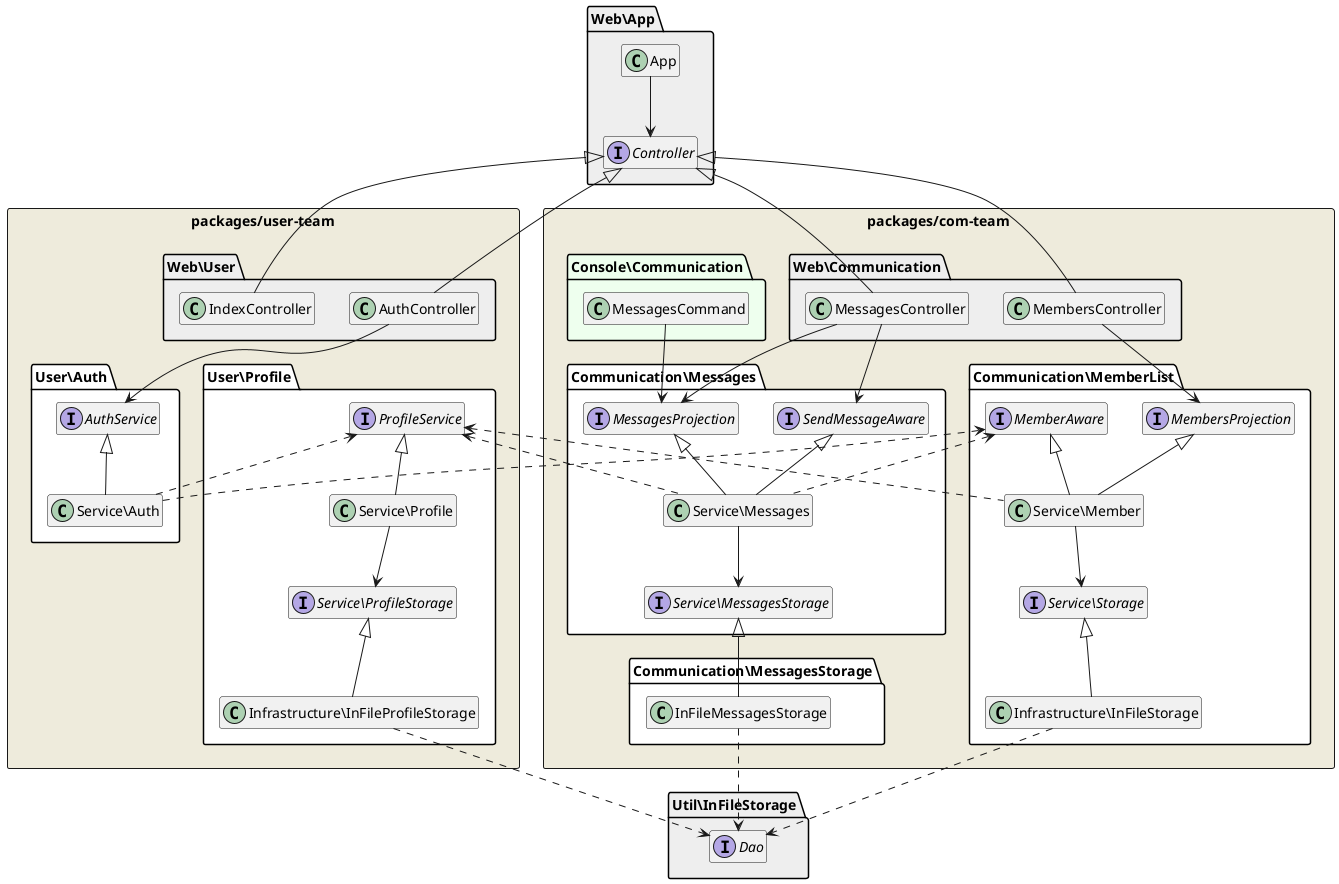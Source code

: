 For preview install the PhpStorm plantUML plugin. Or use online editor.
@startuml
hide fields
hide methods

skinparam package {
    backgroundColor white
}

package packages/user-team <<Rectangle>> #EEEBDC {
    package User\Auth {
        interface AuthService
        AuthService <|-- Service\Auth
    }

    package User\Profile {
        interface ProfileService
        ProfileService <|-- Service\Profile
        interface Service\ProfileStorage
        Service\Profile --> Service\ProfileStorage
        Service\ProfileStorage <|-- Infrastructure\InFileProfileStorage
    }

    package Web\User #EEEEEE {
        AuthController --> AuthService
        class IndexController
    }
}

package packages/com-team <<Rectangle>> #EEEBDC {
    package Communication\Messages {
        interface MessagesProjection
        interface SendMessageAware
        MessagesProjection <|-- Service\Messages
        SendMessageAware <|-- Service\Messages
        interface Service\MessagesStorage
        Service\Messages --> Service\MessagesStorage
    }

    package Communication\MessagesStorage {
        Service\MessagesStorage <|-- InFileMessagesStorage
    }

    package Communication\MemberList {
        interface MemberAware
        interface MembersProjection
        MemberAware <|-- Service\Member
        MembersProjection <|-- Service\Member
        interface Service\Storage
        Service\Member --> Service\Storage
        Service\Storage <|-- Infrastructure\InFileStorage
    }

    package Web\Communication #EEEEEE {
        MessagesController --> SendMessageAware
        MessagesController --> MessagesProjection
        MembersController --> MembersProjection
    }

    package Console\Communication #EEFFEE {
        MessagesCommand --> MessagesProjection
    }
}

package Web\App #EEEEEE {
    App --> Controller
    interface Controller
    Controller <|-- AuthController
    Controller <|-- IndexController
    Controller <|-- MembersController
    Controller <|-- MessagesController
}

MemberAware <.. Service\Messages
ProfileService <.. Service\Messages

ProfileService <.. Service\Member

ProfileService <.. Service\Auth
MemberAware <.. Service\Auth

package Util\InFileStorage #EEEEEE {
    interface Dao
}

Infrastructure\InFileStorage ..> Dao
Infrastructure\InFileProfileStorage ..> Dao
InFileMessagesStorage ..> Dao

@enduml
